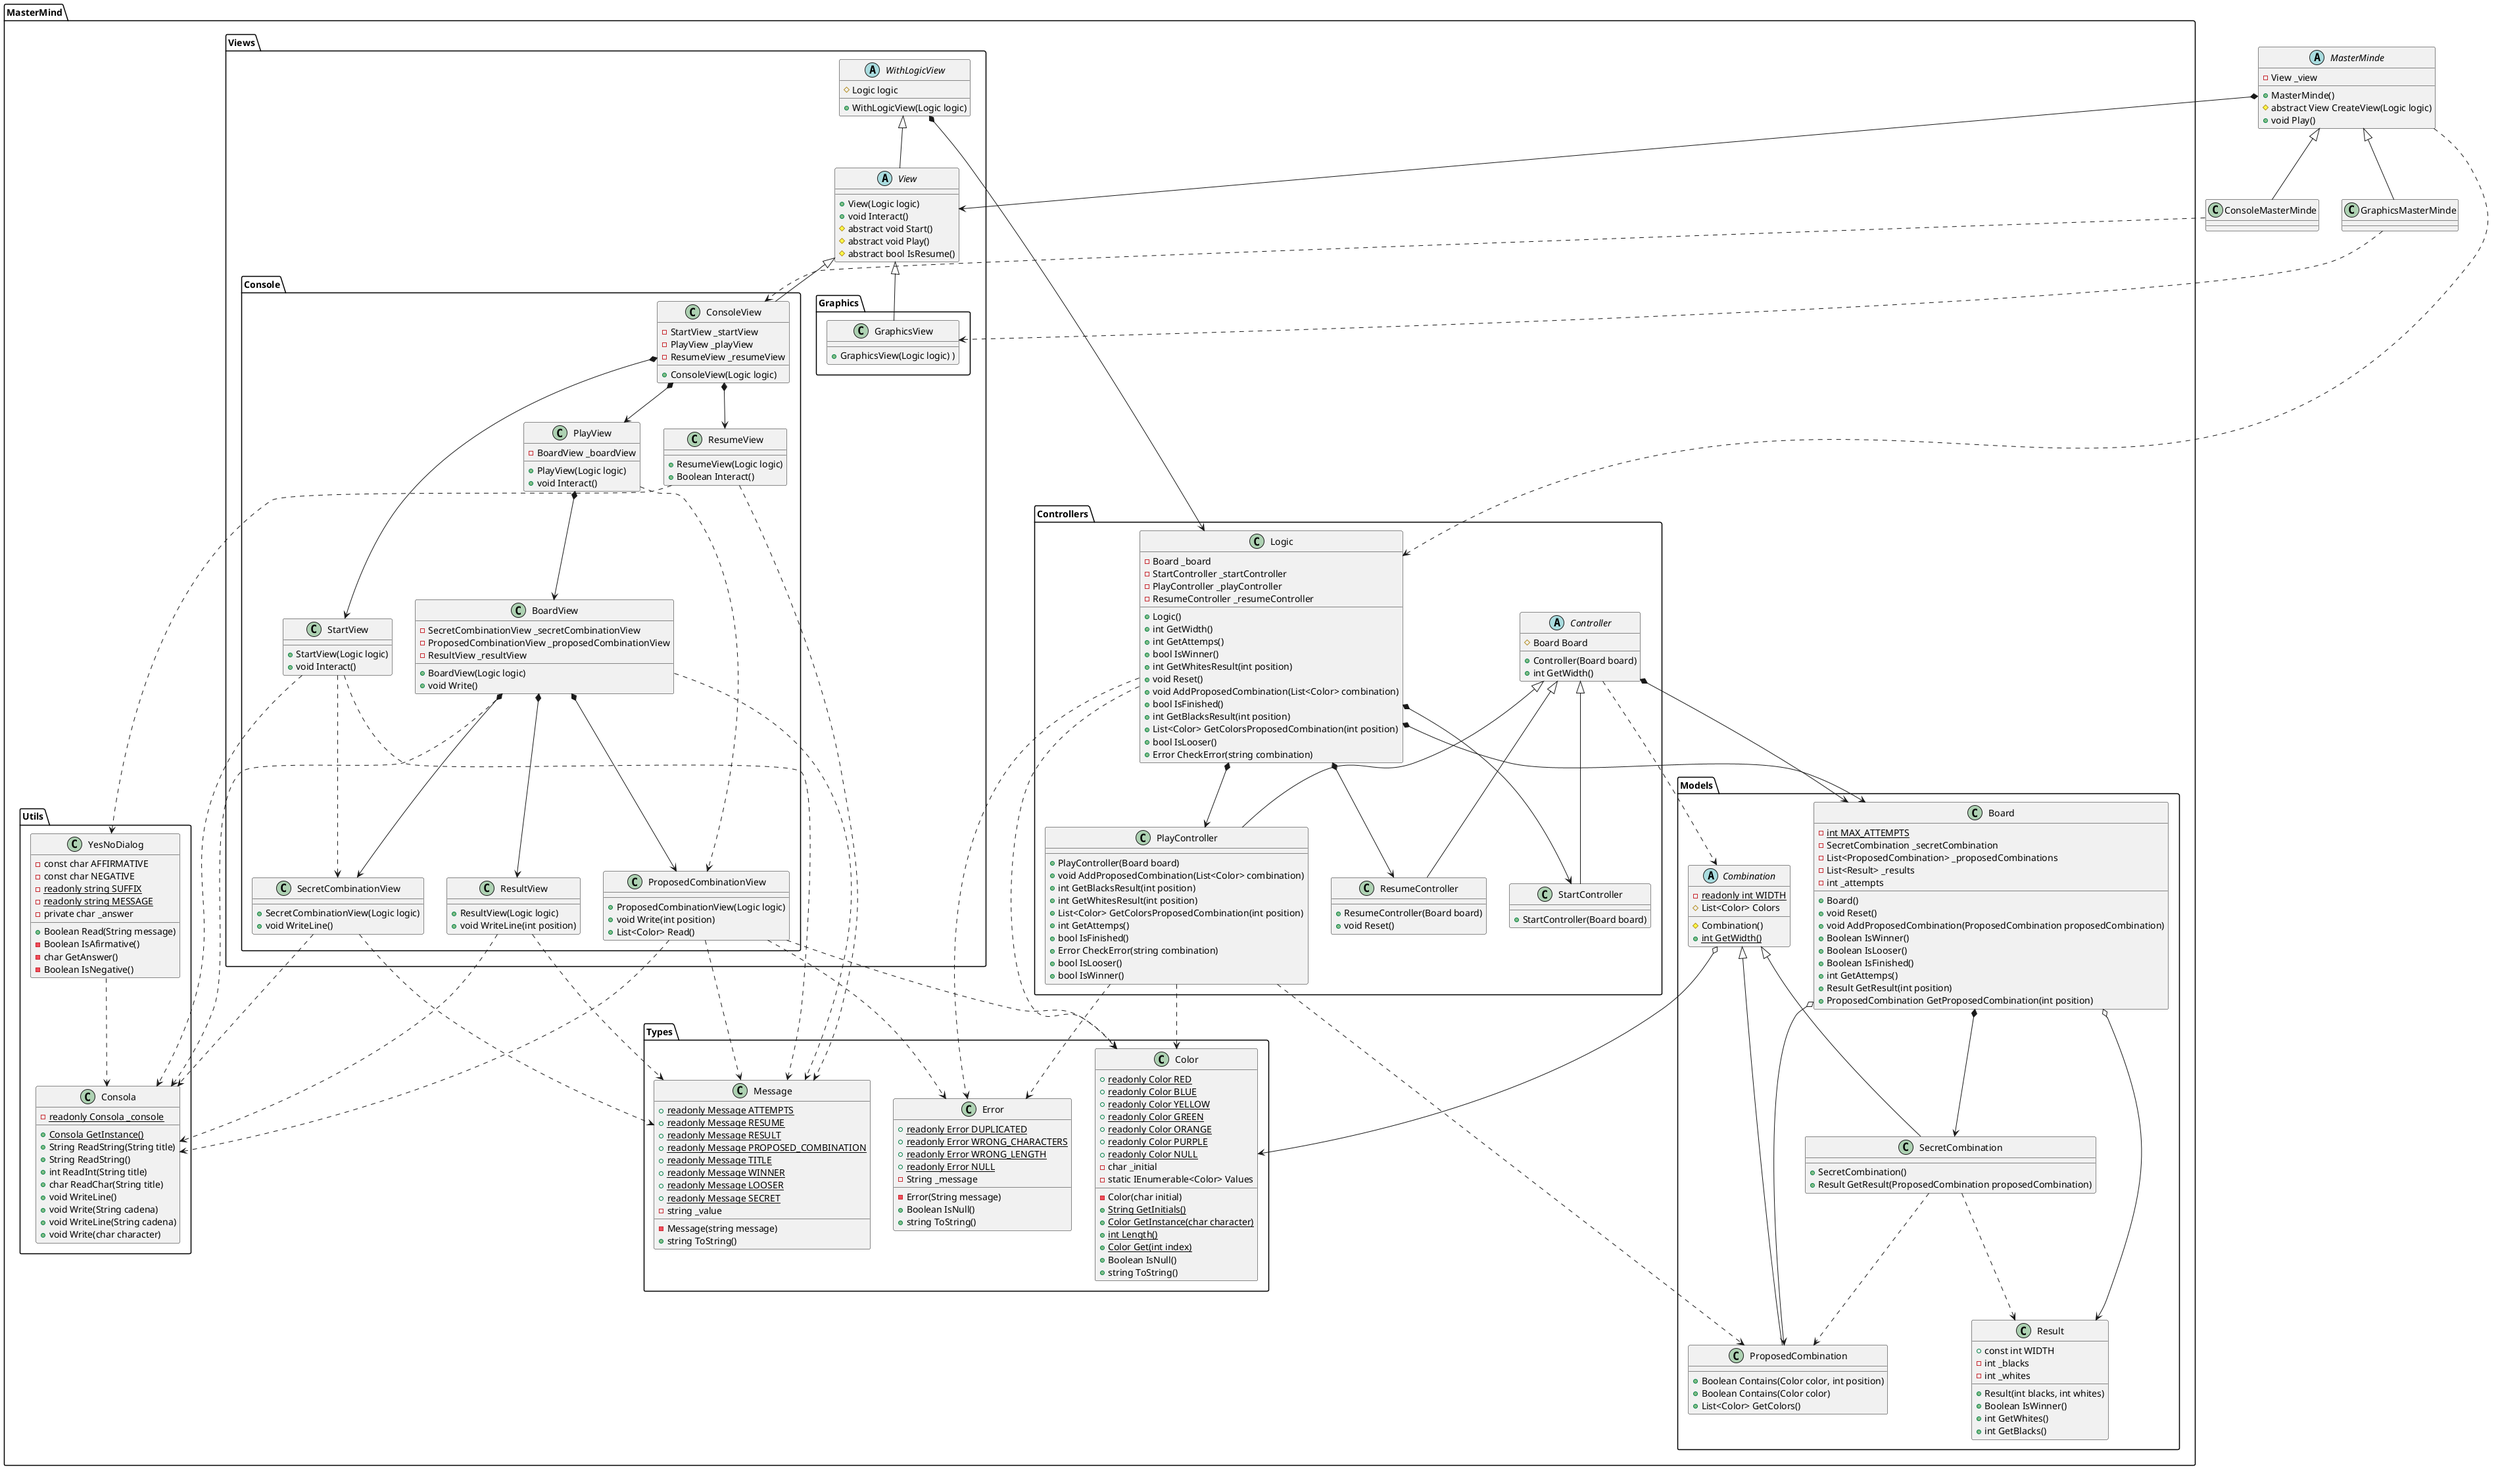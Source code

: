@startuml

abstract class MasterMinde {
    - View _view

    + MasterMinde()
    # abstract View CreateView(Logic logic)
    + void Play()
}

class ConsoleMasterMinde {
}

class GraphicsMasterMinde {
}


package MasterMind.Models {

    class Board {
        - {static} int MAX_ATTEMPTS
        - SecretCombination _secretCombination
        - List<ProposedCombination> _proposedCombinations
        - List<Result> _results
        - int _attempts

        + Board()
        + void Reset()
        + void AddProposedCombination(ProposedCombination proposedCombination)
        + Boolean IsWinner()
        + Boolean IsLooser()
        + Boolean IsFinished()
        + int GetAttemps()
        + Result GetResult(int position)
        + ProposedCombination GetProposedCombination(int position)
    }

    abstract class Combination {
        - {static} readonly int WIDTH
        # List<Color> Colors

        # Combination()
        + {static} int GetWidth()
    }

    class ProposedCombination {
        + Boolean Contains(Color color, int position)
        + Boolean Contains(Color color)
        + List<Color> GetColors()
    }

    class Result {
        + const int WIDTH
        - int _blacks
        - int _whites

        + Result(int blacks, int whites)
        + Boolean IsWinner()
        + int GetWhites()
        + int GetBlacks()
    }

    class SecretCombination {
        + SecretCombination()
        + Result GetResult(ProposedCombination proposedCombination)
    }

}

package MasterMind.Utils {

    class Consola {
        - {static} readonly Consola _console

        + {static} Consola GetInstance()
        + String ReadString(String title)
        + String ReadString()
        + int ReadInt(String title)
        + char ReadChar(String title)
        + void WriteLine()
        + void Write(String cadena)
        + void WriteLine(String cadena)
        + void Write(char character)
    }

    class YesNoDialog {
        - const char AFFIRMATIVE
        - const char NEGATIVE
        - {static} readonly string SUFFIX
        - {static} readonly string MESSAGE
        - private char _answer

        + Boolean Read(String message)
        - Boolean IsAfirmative()
        - char GetAnswer()
        - Boolean IsNegative()
    }

}

package MasterMind.Types {

    class Color {
        + {static} readonly Color RED
        + {static} readonly Color BLUE
        + {static} readonly Color YELLOW
        + {static} readonly Color GREEN
        + {static} readonly Color ORANGE
        + {static} readonly Color PURPLE
        + {static} readonly Color NULL
        - char _initial
        - static IEnumerable<Color> Values

        - Color(char initial)
        + {static} String GetInitials()
        + {static} Color GetInstance(char character)
        + {static} int Length()
        + {static} Color Get(int index)
        + Boolean IsNull()
        + string ToString()
    }

    class Error {
        + {static} readonly Error DUPLICATED
        + {static} readonly Error WRONG_CHARACTERS
        + {static} readonly Error WRONG_LENGTH
        + {static} readonly Error NULL
        - String _message

        - Error(String message)
        + Boolean IsNull()
        + string ToString()
    }

    class Message {
        + {static} readonly Message ATTEMPTS
        + {static} readonly Message RESUME
        + {static} readonly Message RESULT
        + {static} readonly Message PROPOSED_COMBINATION
        + {static} readonly Message TITLE
        + {static} readonly Message WINNER
        + {static} readonly Message LOOSER
        + {static} readonly Message SECRET
        - string _value

        - Message(string message)
        + string ToString()
    }

}

package MasterMind.Views {

    abstract class WithLogicView {
        # Logic logic
        + WithLogicView(Logic logic)
    }

    abstract class View {
        + View(Logic logic)
        + void Interact()
        # abstract void Start()
        # abstract void Play()
        # abstract bool IsResume()
    }

}

package MasterMind.Views.Console {

    class ConsoleView {
        - StartView _startView
        - PlayView _playView
        - ResumeView _resumeView

        + ConsoleView(Logic logic)
    }

    class StartView {
        + StartView(Logic logic)
        + void Interact()
    }

    class SecretCombinationView {
        + SecretCombinationView(Logic logic)
        + void WriteLine()
    }

    class ResumeView {
        + ResumeView(Logic logic)
        + Boolean Interact()
    }

    class ResultView {
        + ResultView(Logic logic)
        + void WriteLine(int position)
    }

    class ProposedCombinationView {
        + ProposedCombinationView(Logic logic)
        + void Write(int position)
        + List<Color> Read()
    }

    class PlayView {
        - BoardView _boardView

        + PlayView(Logic logic)
        + void Interact()
    }

    class BoardView {
        - SecretCombinationView _secretCombinationView
        - ProposedCombinationView _proposedCombinationView
        - ResultView _resultView

        + BoardView(Logic logic)
        + void Write()
    }

}

package MasterMind.Views.Graphics {

    class GraphicsView {
        + GraphicsView(Logic logic) )
    }

}

package MasterMind.Controllers {

    class Logic {
        - Board _board
        - StartController _startController
        - PlayController _playController
        - ResumeController _resumeController

        + Logic()
        + int GetWidth()
        + int GetAttemps()
        + bool IsWinner()
        + int GetWhitesResult(int position)
        + void Reset()
        + void AddProposedCombination(List<Color> combination)
        + bool IsFinished()
        + int GetBlacksResult(int position)
        + List<Color> GetColorsProposedCombination(int position)
        + bool IsLooser()
        + Error CheckError(string combination)
    }

    abstract class Controller {
        # Board Board
        + Controller(Board board)
        + int GetWidth()
    }

    class PlayController {
        + PlayController(Board board)
        + void AddProposedCombination(List<Color> combination)
        + int GetBlacksResult(int position)
        + int GetWhitesResult(int position)
        + List<Color> GetColorsProposedCombination(int position)
        + int GetAttemps()
        + bool IsFinished()
        + Error CheckError(string combination)
        + bool IsLooser()
        + bool IsWinner()
    }

    class ResumeController {
        + ResumeController(Board board)
        + void Reset()
    }

    class StartController {
        + StartController(Board board)
    }

}

MasterMinde *--> View
MasterMinde ..> Logic

MasterMinde <|-- ConsoleMasterMinde
MasterMinde <|-- GraphicsMasterMinde

Logic *--> Board
Logic *--> StartController
Logic *--> PlayController
Logic *--> ResumeController
Logic ..> Color
Logic ..> Error

Controller *--> Board
Controller ..> Combination

Controller <|-- StartController
Controller <|-- PlayController
Controller <|-- ResumeController

PlayController ..> Color
PlayController ..> ProposedCombination
PlayController ..> Error

GraphicsMasterMinde ..> GraphicsView
ConsoleMasterMinde ..> ConsoleView

WithLogicView <|-- View
WithLogicView *--> Logic

View <|-- GraphicsView
View <|-- ConsoleView
ConsoleView *--> StartView
ConsoleView *--> PlayView
ConsoleView *--> ResumeView

StartView ..> Consola
StartView ..> SecretCombinationView
StartView ..> Message

SecretCombinationView ..> Consola
SecretCombinationView ..> Message

ResumeView ..> YesNoDialog
ResumeView ..> Message

ResultView ..> Consola
ResultView ..> Message

ProposedCombinationView ..> Color
ProposedCombinationView ..> Consola
ProposedCombinationView ..> Error
ProposedCombinationView ..> Message

PlayView *--> BoardView
PlayView ..> ProposedCombinationView

BoardView *--> SecretCombinationView
BoardView *--> ProposedCombinationView
BoardView *--> ResultView
BoardView ..> Consola
BoardView ..> Message

YesNoDialog ..> Consola

Board *--> SecretCombination
Board o--> ProposedCombination
Board o--> Result

Combination o--> Color
Combination <|-- ProposedCombination
Combination <|-- SecretCombination

SecretCombination ..> ProposedCombination
SecretCombination ..> Result

@enduml
